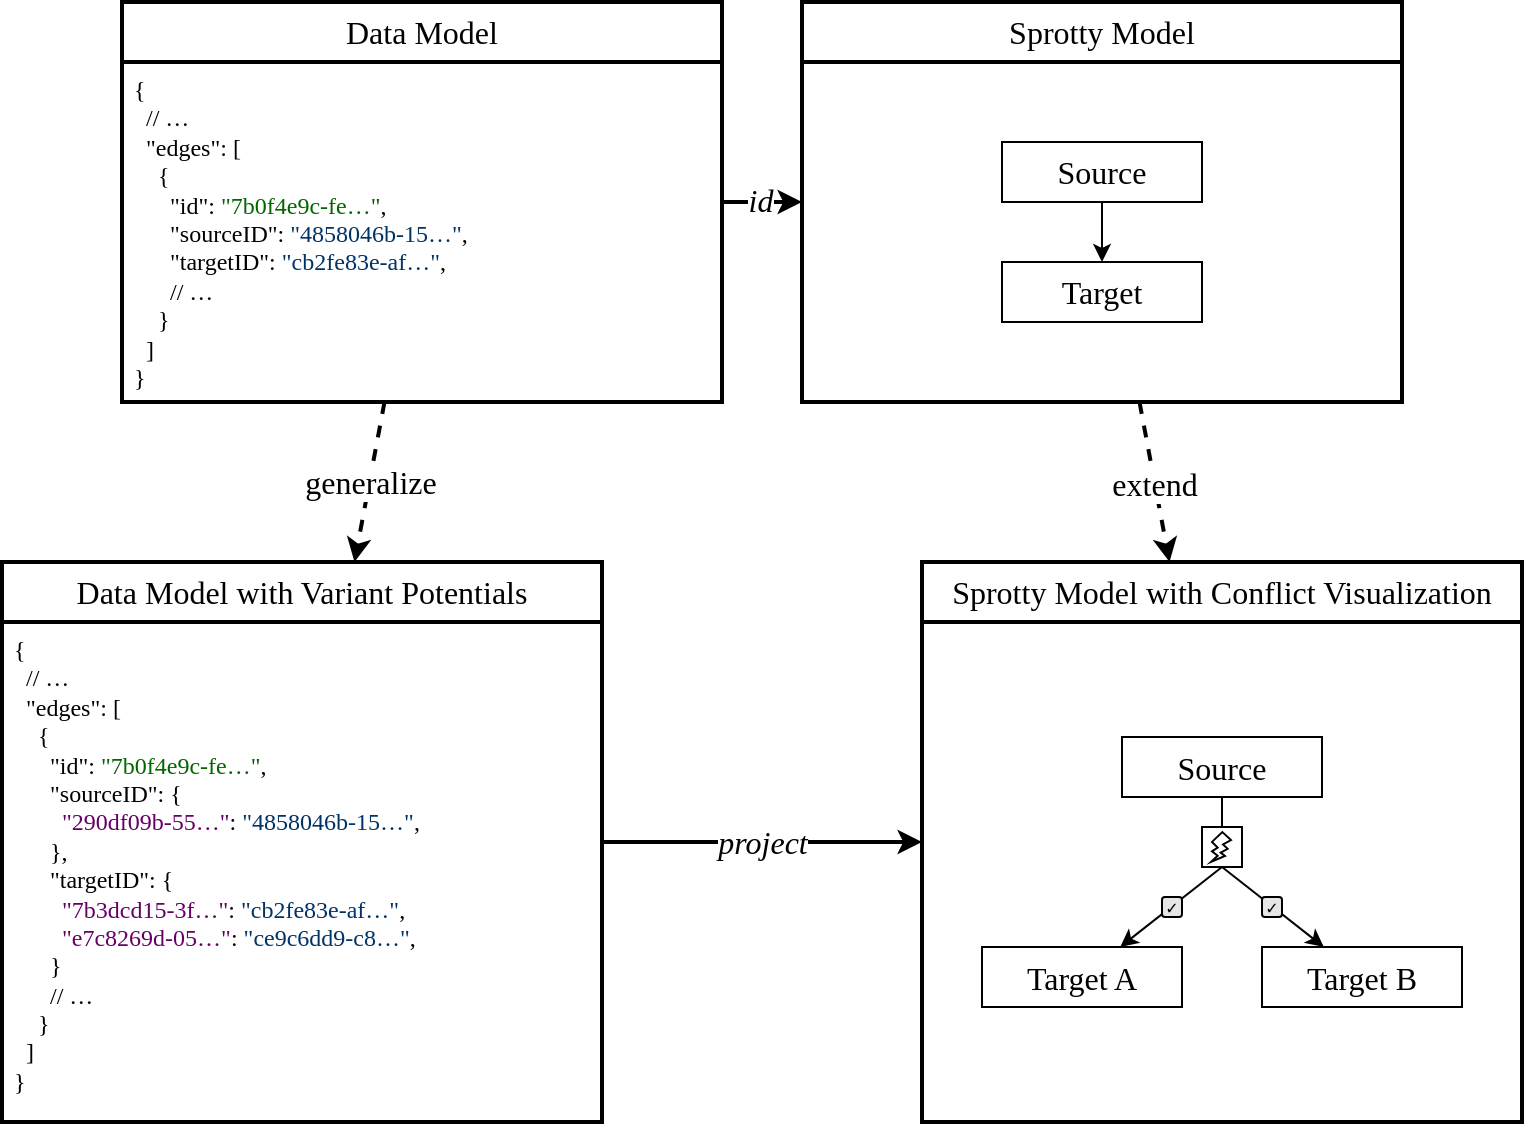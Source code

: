 <mxfile>
    <diagram id="vTopmT27BK8X7Rn-oSU2" name="Page-1">
        <mxGraphModel dx="1974" dy="1139" grid="1" gridSize="10" guides="1" tooltips="1" connect="1" arrows="1" fold="1" page="1" pageScale="1" pageWidth="780" pageHeight="580" math="0" shadow="0">
            <root>
                <mxCell id="0"/>
                <mxCell id="1" parent="0"/>
                <mxCell id="6" style="edgeStyle=none;html=1;fontSize=16;fontFamily=Fira;strokeWidth=2;" edge="1" parent="1" source="2" target="3">
                    <mxGeometry relative="1" as="geometry"/>
                </mxCell>
                <mxCell id="10" value="id" style="edgeLabel;html=1;align=center;verticalAlign=middle;resizable=0;points=[];fontStyle=2;fontSize=16;fontFamily=Fira;" vertex="1" connectable="0" parent="6">
                    <mxGeometry x="0.27" y="1" relative="1" as="geometry">
                        <mxPoint x="-7" as="offset"/>
                    </mxGeometry>
                </mxCell>
                <mxCell id="7" style="edgeStyle=none;html=1;dashed=1;fontSize=16;fontFamily=Fira;strokeWidth=2;" edge="1" parent="1" source="2" target="4">
                    <mxGeometry relative="1" as="geometry"/>
                </mxCell>
                <mxCell id="17" value="generalize" style="edgeLabel;html=1;align=center;verticalAlign=middle;resizable=0;points=[];fontSize=16;fontFamily=Fira;" vertex="1" connectable="0" parent="7">
                    <mxGeometry x="0.208" relative="1" as="geometry">
                        <mxPoint x="2" y="-8" as="offset"/>
                    </mxGeometry>
                </mxCell>
                <mxCell id="2" value="" style="rounded=0;whiteSpace=wrap;html=1;fontSize=16;fontFamily=Fira;strokeWidth=2;" vertex="1" parent="1">
                    <mxGeometry x="70" y="10" width="300" height="200" as="geometry"/>
                </mxCell>
                <mxCell id="9" style="edgeStyle=none;html=1;dashed=1;fontSize=16;fontFamily=Fira;strokeWidth=2;" edge="1" parent="1" source="3" target="5">
                    <mxGeometry relative="1" as="geometry"/>
                </mxCell>
                <mxCell id="18" value="extend" style="edgeLabel;html=1;align=center;verticalAlign=middle;resizable=0;points=[];fontSize=16;fontFamily=Fira;" vertex="1" connectable="0" parent="9">
                    <mxGeometry x="0.201" y="-1" relative="1" as="geometry">
                        <mxPoint x="-1" y="-8" as="offset"/>
                    </mxGeometry>
                </mxCell>
                <mxCell id="3" value="" style="rounded=0;whiteSpace=wrap;html=1;fontSize=16;fontFamily=Fira;strokeWidth=2;" vertex="1" parent="1">
                    <mxGeometry x="410" y="10" width="300" height="200" as="geometry"/>
                </mxCell>
                <mxCell id="8" style="edgeStyle=none;html=1;fontSize=16;fontFamily=Fira;strokeWidth=2;" edge="1" parent="1" source="4" target="5">
                    <mxGeometry relative="1" as="geometry"/>
                </mxCell>
                <mxCell id="11" value="project" style="edgeLabel;html=1;align=center;verticalAlign=middle;resizable=0;points=[];fontStyle=2;fontSize=16;fontFamily=Fira;" vertex="1" connectable="0" parent="8">
                    <mxGeometry x="0.187" relative="1" as="geometry">
                        <mxPoint x="-15" as="offset"/>
                    </mxGeometry>
                </mxCell>
                <mxCell id="4" value="" style="rounded=0;whiteSpace=wrap;html=1;fontSize=16;fontFamily=Fira;strokeWidth=2;" vertex="1" parent="1">
                    <mxGeometry x="10" y="290" width="300" height="280" as="geometry"/>
                </mxCell>
                <mxCell id="5" value="" style="rounded=0;whiteSpace=wrap;html=1;fontSize=16;fontFamily=Fira;strokeWidth=2;" vertex="1" parent="1">
                    <mxGeometry x="470" y="290" width="300" height="280" as="geometry"/>
                </mxCell>
                <mxCell id="12" value="Data Model" style="rounded=0;whiteSpace=wrap;html=1;fontSize=16;fontFamily=Fira;strokeWidth=2;" vertex="1" parent="1">
                    <mxGeometry x="70" y="10" width="300" height="30" as="geometry"/>
                </mxCell>
                <mxCell id="13" value="Sprotty Model" style="rounded=0;whiteSpace=wrap;html=1;fontSize=16;fontFamily=Fira;strokeWidth=2;" vertex="1" parent="1">
                    <mxGeometry x="410" y="10" width="300" height="30" as="geometry"/>
                </mxCell>
                <mxCell id="14" value="Data Model with Variant Potentials" style="rounded=0;whiteSpace=wrap;html=1;fontSize=16;fontFamily=Fira;strokeWidth=2;" vertex="1" parent="1">
                    <mxGeometry x="10" y="290" width="300" height="30" as="geometry"/>
                </mxCell>
                <mxCell id="15" value="Sprotty Model with Conflict Visualization" style="rounded=0;whiteSpace=wrap;html=1;fontSize=16;fontFamily=Fira;strokeWidth=2;" vertex="1" parent="1">
                    <mxGeometry x="470" y="290" width="300" height="30" as="geometry"/>
                </mxCell>
                <mxCell id="19" value="{&lt;br style=&quot;font-size: 12px;&quot;&gt;&amp;nbsp; // …&lt;br style=&quot;font-size: 12px;&quot;&gt;&amp;nbsp; &quot;edges&quot;: [&lt;br&gt;&amp;nbsp; &amp;nbsp; {&lt;br&gt;&amp;nbsp; &amp;nbsp; &amp;nbsp; &quot;id&quot;: &lt;font color=&quot;#006600&quot;&gt;&quot;7b0f4e9c-fe…&quot;&lt;/font&gt;,&lt;br&gt;&amp;nbsp; &amp;nbsp; &amp;nbsp; &quot;sourceID&quot;:&amp;nbsp;&lt;font color=&quot;#003366&quot;&gt;&quot;4858046b-15…&quot;&lt;/font&gt;,&lt;br&gt;&amp;nbsp; &amp;nbsp; &amp;nbsp; &quot;targetID&quot;: &lt;font color=&quot;#003366&quot;&gt;&quot;cb2fe83e-af…&quot;&lt;/font&gt;,&lt;br&gt;&amp;nbsp; &amp;nbsp; &amp;nbsp; // …&lt;br&gt;&amp;nbsp; &amp;nbsp; }&lt;br style=&quot;font-size: 12px;&quot;&gt;&amp;nbsp; ]&lt;br style=&quot;font-size: 12px;&quot;&gt;}" style="rounded=0;whiteSpace=wrap;html=1;fontFamily=Source Code Pro;fontSize=12;align=left;verticalAlign=top;strokeWidth=2;spacingLeft=4;" vertex="1" parent="1">
                    <mxGeometry x="70" y="40" width="300" height="170" as="geometry"/>
                </mxCell>
                <mxCell id="20" value="{&lt;br style=&quot;border-color: var(--border-color);&quot;&gt;&amp;nbsp; // …&lt;br style=&quot;border-color: var(--border-color);&quot;&gt;&amp;nbsp; &quot;edges&quot;: [&lt;br style=&quot;border-color: var(--border-color);&quot;&gt;&amp;nbsp; &amp;nbsp; {&lt;br style=&quot;border-color: var(--border-color);&quot;&gt;&amp;nbsp; &amp;nbsp; &amp;nbsp; &quot;id&quot;: &lt;font color=&quot;#006600&quot;&gt;&quot;7b0f4e9c-fe…&quot;&lt;/font&gt;,&lt;br style=&quot;border-color: var(--border-color);&quot;&gt;&amp;nbsp; &amp;nbsp; &amp;nbsp; &quot;sourceID&quot;: {&lt;br&gt;&amp;nbsp; &amp;nbsp; &amp;nbsp; &amp;nbsp; &lt;font color=&quot;#660066&quot;&gt;&quot;290df09b-55…&quot;&lt;/font&gt;: &lt;font color=&quot;#003366&quot;&gt;&quot;4858046b-15…&quot;&lt;/font&gt;,&lt;br&gt;&amp;nbsp; &amp;nbsp; &amp;nbsp; },&lt;br style=&quot;border-color: var(--border-color);&quot;&gt;&amp;nbsp; &amp;nbsp; &amp;nbsp; &quot;targetID&quot;: {&lt;br style=&quot;border-color: var(--border-color);&quot;&gt;&amp;nbsp; &amp;nbsp; &amp;nbsp; &amp;nbsp; &lt;font color=&quot;#660066&quot;&gt;&quot;7b3dcd15-3f…&quot;&lt;/font&gt;: &lt;font color=&quot;#003366&quot;&gt;&quot;cb2fe83e-af…&quot;&lt;/font&gt;,&lt;br style=&quot;border-color: var(--border-color);&quot;&gt;&amp;nbsp; &amp;nbsp; &amp;nbsp; &amp;nbsp; &lt;font color=&quot;#660066&quot;&gt;&quot;e7c8269d-05…&quot;&lt;/font&gt;: &lt;font color=&quot;#003366&quot;&gt;&quot;ce9c6dd9-c8…&quot;&lt;/font&gt;,&lt;br&gt;&amp;nbsp; &amp;nbsp; &amp;nbsp; }&lt;br style=&quot;border-color: var(--border-color);&quot;&gt;&amp;nbsp; &amp;nbsp; &amp;nbsp; // …&lt;br style=&quot;border-color: var(--border-color);&quot;&gt;&amp;nbsp; &amp;nbsp; }&lt;br style=&quot;border-color: var(--border-color);&quot;&gt;&amp;nbsp; ]&lt;br style=&quot;border-color: var(--border-color);&quot;&gt;}" style="rounded=0;whiteSpace=wrap;html=1;fontFamily=Source Code Pro;fontSize=12;align=left;verticalAlign=top;strokeWidth=2;spacingLeft=4;" vertex="1" parent="1">
                    <mxGeometry x="10" y="320" width="300" height="250" as="geometry"/>
                </mxCell>
                <mxCell id="42" value="" style="rounded=0;whiteSpace=wrap;html=1;fontFamily=Source Code Pro;fontSize=12;fontColor=#003366;strokeWidth=2;" vertex="1" parent="1">
                    <mxGeometry x="410" y="40" width="300" height="170" as="geometry"/>
                </mxCell>
                <mxCell id="32" value="&lt;span style=&quot;font-size: 16px;&quot;&gt;Source&lt;/span&gt;" style="rounded=0;whiteSpace=wrap;html=1;fontSize=16;fontFamily=Fira;" vertex="1" parent="1">
                    <mxGeometry x="510" y="80" width="100" height="30" as="geometry"/>
                </mxCell>
                <mxCell id="33" value="&lt;span style=&quot;font-size: 16px;&quot;&gt;Target&lt;/span&gt;" style="rounded=0;whiteSpace=wrap;html=1;fontSize=16;fontFamily=Fira;" vertex="1" parent="1">
                    <mxGeometry x="510" y="140" width="100" height="30" as="geometry"/>
                </mxCell>
                <mxCell id="37" value="" style="endArrow=classic;html=1;fontSize=16;fontFamily=Fira;" edge="1" source="32" target="33" parent="1">
                    <mxGeometry width="50" height="50" relative="1" as="geometry">
                        <mxPoint x="660" y="100" as="sourcePoint"/>
                        <mxPoint x="730" y="75" as="targetPoint"/>
                    </mxGeometry>
                </mxCell>
                <mxCell id="43" value="" style="rounded=0;whiteSpace=wrap;html=1;fontFamily=Source Code Pro;fontSize=12;fontColor=#003366;strokeWidth=2;" vertex="1" parent="1">
                    <mxGeometry x="470" y="320" width="300" height="250" as="geometry"/>
                </mxCell>
                <mxCell id="21" value="&lt;span style=&quot;font-size: 16px;&quot;&gt;Source&lt;/span&gt;" style="rounded=0;whiteSpace=wrap;html=1;fontSize=16;fontFamily=Fira;" vertex="1" parent="1">
                    <mxGeometry x="570" y="377.5" width="100" height="30" as="geometry"/>
                </mxCell>
                <mxCell id="22" value="&lt;span style=&quot;font-size: 16px;&quot;&gt;Target A&lt;/span&gt;" style="rounded=0;whiteSpace=wrap;html=1;fontSize=16;fontFamily=Fira;" vertex="1" parent="1">
                    <mxGeometry x="500" y="482.5" width="100" height="30" as="geometry"/>
                </mxCell>
                <mxCell id="23" value="&lt;span style=&quot;font-size: 16px;&quot;&gt;Target B&lt;/span&gt;" style="rounded=0;whiteSpace=wrap;html=1;fontSize=16;fontFamily=Fira;" vertex="1" parent="1">
                    <mxGeometry x="640" y="482.5" width="100" height="30" as="geometry"/>
                </mxCell>
                <mxCell id="24" value="" style="endArrow=none;html=1;fontSize=16;fontFamily=Fira;" edge="1" parent="1" source="21" target="29">
                    <mxGeometry width="50" height="50" relative="1" as="geometry">
                        <mxPoint x="740" y="357.5" as="sourcePoint"/>
                        <mxPoint x="665" y="472.5" as="targetPoint"/>
                    </mxGeometry>
                </mxCell>
                <mxCell id="25" value="" style="endArrow=classic;html=1;fontSize=16;fontFamily=Fira;exitX=0.5;exitY=1;exitDx=0;exitDy=0;" edge="1" parent="1" source="29" target="23">
                    <mxGeometry width="50" height="50" relative="1" as="geometry">
                        <mxPoint x="718" y="347.5" as="sourcePoint"/>
                        <mxPoint x="765" y="297.5" as="targetPoint"/>
                    </mxGeometry>
                </mxCell>
                <mxCell id="26" value="" style="endArrow=classic;html=1;fontSize=16;fontFamily=Fira;exitX=0.5;exitY=1;exitDx=0;exitDy=0;" edge="1" parent="1" source="29" target="22">
                    <mxGeometry width="50" height="50" relative="1" as="geometry">
                        <mxPoint x="718.0" y="347.5" as="sourcePoint"/>
                        <mxPoint x="785" y="347.5" as="targetPoint"/>
                    </mxGeometry>
                </mxCell>
                <mxCell id="27" value="✓" style="rounded=1;whiteSpace=wrap;html=1;fontSize=8;fillColor=#E6E6E6;" vertex="1" parent="1">
                    <mxGeometry x="640" y="457.5" width="10" height="10" as="geometry"/>
                </mxCell>
                <mxCell id="28" value="✓" style="rounded=1;whiteSpace=wrap;html=1;fontSize=8;fillColor=#E6E6E6;" vertex="1" parent="1">
                    <mxGeometry x="590" y="457.5" width="10" height="10" as="geometry"/>
                </mxCell>
                <mxCell id="29" value="" style="rounded=0;whiteSpace=wrap;html=1;fontSize=16;fontFamily=Fira;" vertex="1" parent="1">
                    <mxGeometry x="610" y="422.5" width="20" height="20" as="geometry"/>
                </mxCell>
                <mxCell id="30" value="" style="verticalLabelPosition=bottom;verticalAlign=top;html=1;shape=mxgraph.basic.flash;fontSize=16;fontFamily=Fira;" vertex="1" parent="1">
                    <mxGeometry x="614.5" y="425" width="10" height="15" as="geometry"/>
                </mxCell>
            </root>
        </mxGraphModel>
    </diagram>
</mxfile>
